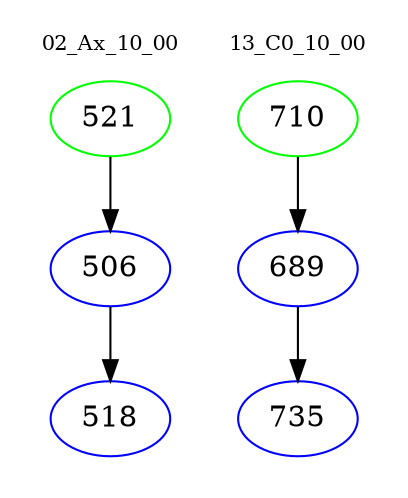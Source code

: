 digraph{
subgraph cluster_0 {
color = white
label = "02_Ax_10_00";
fontsize=10;
T0_521 [label="521", color="green"]
T0_521 -> T0_506 [color="black"]
T0_506 [label="506", color="blue"]
T0_506 -> T0_518 [color="black"]
T0_518 [label="518", color="blue"]
}
subgraph cluster_1 {
color = white
label = "13_C0_10_00";
fontsize=10;
T1_710 [label="710", color="green"]
T1_710 -> T1_689 [color="black"]
T1_689 [label="689", color="blue"]
T1_689 -> T1_735 [color="black"]
T1_735 [label="735", color="blue"]
}
}
